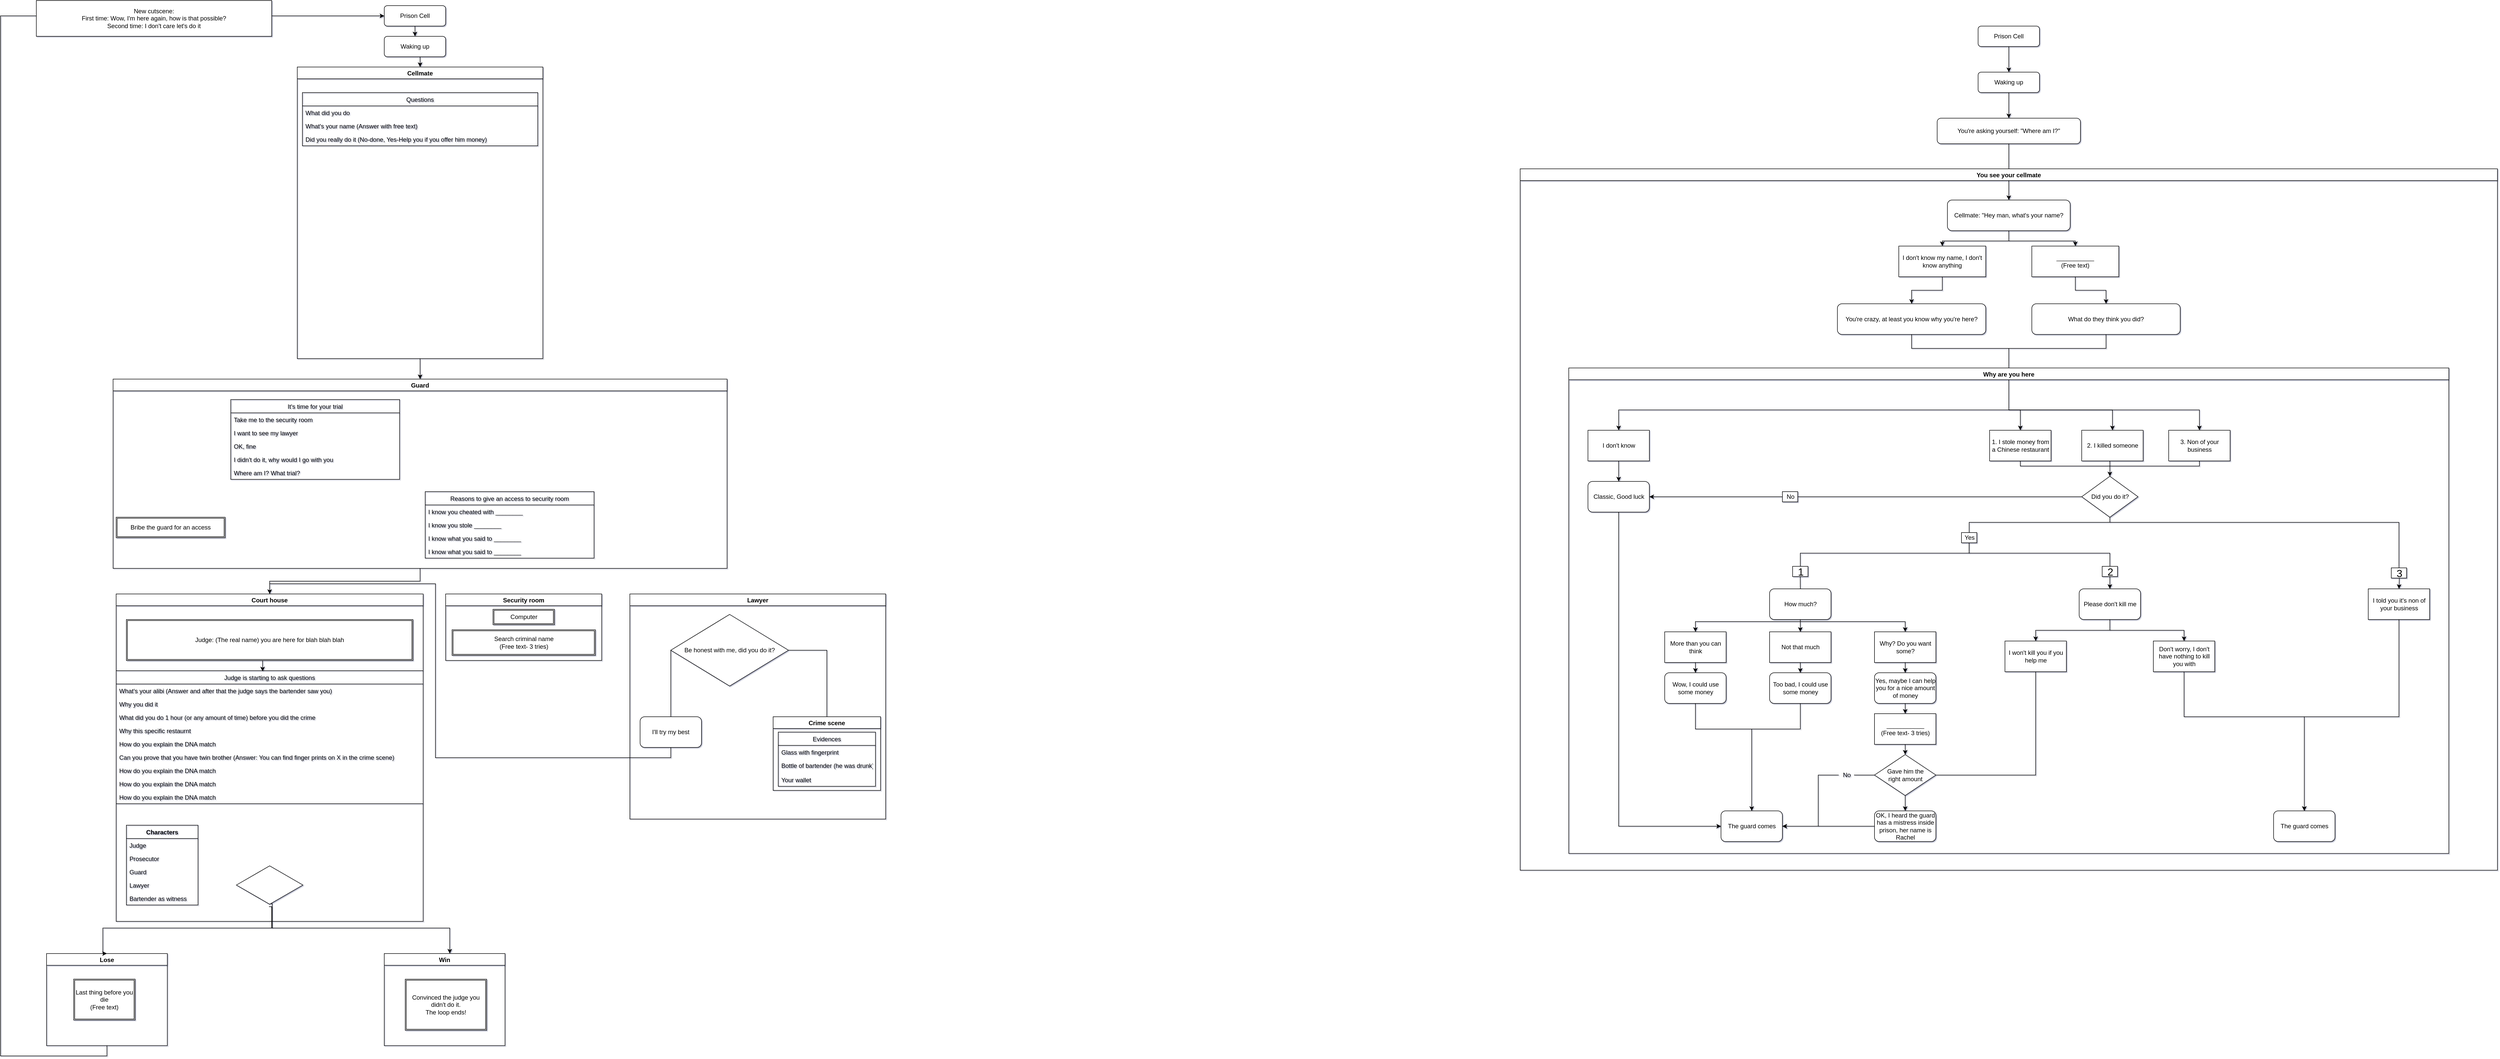 <mxfile version="13.9.6" type="github">
  <diagram id="C5RBs43oDa-KdzZeNtuy" name="Page-1">
    <mxGraphModel dx="2946" dy="1604" grid="1" gridSize="10" guides="1" tooltips="1" connect="1" arrows="1" fold="1" page="1" pageScale="1" pageWidth="827" pageHeight="1169" math="0" shadow="1">
      <root>
        <mxCell id="WIyWlLk6GJQsqaUBKTNV-0" />
        <mxCell id="WIyWlLk6GJQsqaUBKTNV-1" parent="WIyWlLk6GJQsqaUBKTNV-0" />
        <mxCell id="Ga8Sl4Nx2S1joYxZTims-26" style="edgeStyle=orthogonalEdgeStyle;rounded=0;orthogonalLoop=1;jettySize=auto;html=1;exitX=0.5;exitY=1;exitDx=0;exitDy=0;entryX=0.5;entryY=0;entryDx=0;entryDy=0;" parent="WIyWlLk6GJQsqaUBKTNV-1" source="WIyWlLk6GJQsqaUBKTNV-3" target="WIyWlLk6GJQsqaUBKTNV-7" edge="1">
          <mxGeometry relative="1" as="geometry" />
        </mxCell>
        <mxCell id="WIyWlLk6GJQsqaUBKTNV-3" value="Prison Cell" style="rounded=1;whiteSpace=wrap;html=1;fontSize=12;glass=0;strokeWidth=1;shadow=0;" parent="WIyWlLk6GJQsqaUBKTNV-1" vertex="1">
          <mxGeometry x="1140" y="10" width="120" height="40" as="geometry" />
        </mxCell>
        <mxCell id="Ga8Sl4Nx2S1joYxZTims-27" style="edgeStyle=orthogonalEdgeStyle;rounded=0;orthogonalLoop=1;jettySize=auto;html=1;exitX=0.5;exitY=1;exitDx=0;exitDy=0;entryX=0.5;entryY=0;entryDx=0;entryDy=0;" parent="WIyWlLk6GJQsqaUBKTNV-1" source="WIyWlLk6GJQsqaUBKTNV-7" target="Ga8Sl4Nx2S1joYxZTims-3" edge="1">
          <mxGeometry relative="1" as="geometry" />
        </mxCell>
        <mxCell id="WIyWlLk6GJQsqaUBKTNV-7" value="Waking up" style="rounded=1;whiteSpace=wrap;html=1;fontSize=12;glass=0;strokeWidth=1;shadow=0;" parent="WIyWlLk6GJQsqaUBKTNV-1" vertex="1">
          <mxGeometry x="1140" y="70" width="120" height="40" as="geometry" />
        </mxCell>
        <mxCell id="Ga8Sl4Nx2S1joYxZTims-73" style="edgeStyle=orthogonalEdgeStyle;rounded=0;orthogonalLoop=1;jettySize=auto;html=1;exitX=0.5;exitY=1;exitDx=0;exitDy=0;" parent="WIyWlLk6GJQsqaUBKTNV-1" source="Ga8Sl4Nx2S1joYxZTims-3" target="Ga8Sl4Nx2S1joYxZTims-11" edge="1">
          <mxGeometry relative="1" as="geometry" />
        </mxCell>
        <mxCell id="Ga8Sl4Nx2S1joYxZTims-3" value="Cellmate" style="swimlane;" parent="WIyWlLk6GJQsqaUBKTNV-1" vertex="1">
          <mxGeometry x="970" y="130" width="480" height="570" as="geometry" />
        </mxCell>
        <mxCell id="Ga8Sl4Nx2S1joYxZTims-53" value="Questions" style="swimlane;fontStyle=0;childLayout=stackLayout;horizontal=1;startSize=26;fillColor=none;horizontalStack=0;resizeParent=1;resizeParentMax=0;resizeLast=0;collapsible=1;marginBottom=0;" parent="Ga8Sl4Nx2S1joYxZTims-3" vertex="1">
          <mxGeometry x="10" y="50" width="460" height="104" as="geometry" />
        </mxCell>
        <mxCell id="Ga8Sl4Nx2S1joYxZTims-54" value="What did you do" style="text;strokeColor=none;fillColor=none;align=left;verticalAlign=top;spacingLeft=4;spacingRight=4;overflow=hidden;rotatable=0;points=[[0,0.5],[1,0.5]];portConstraint=eastwest;" parent="Ga8Sl4Nx2S1joYxZTims-53" vertex="1">
          <mxGeometry y="26" width="460" height="26" as="geometry" />
        </mxCell>
        <mxCell id="Ga8Sl4Nx2S1joYxZTims-55" value="What&#39;s your name (Answer with free text)" style="text;strokeColor=none;fillColor=none;align=left;verticalAlign=top;spacingLeft=4;spacingRight=4;overflow=hidden;rotatable=0;points=[[0,0.5],[1,0.5]];portConstraint=eastwest;" parent="Ga8Sl4Nx2S1joYxZTims-53" vertex="1">
          <mxGeometry y="52" width="460" height="26" as="geometry" />
        </mxCell>
        <mxCell id="Ga8Sl4Nx2S1joYxZTims-59" value="Did you really do it (No-done, Yes-Help you if you offer him money)" style="text;strokeColor=none;fillColor=none;align=left;verticalAlign=top;spacingLeft=4;spacingRight=4;overflow=hidden;rotatable=0;points=[[0,0.5],[1,0.5]];portConstraint=eastwest;" parent="Ga8Sl4Nx2S1joYxZTims-53" vertex="1">
          <mxGeometry y="78" width="460" height="26" as="geometry" />
        </mxCell>
        <mxCell id="Ga8Sl4Nx2S1joYxZTims-9" value="Lawyer" style="swimlane;" parent="WIyWlLk6GJQsqaUBKTNV-1" vertex="1">
          <mxGeometry x="1620" y="1160" width="500" height="440" as="geometry" />
        </mxCell>
        <mxCell id="Ga8Sl4Nx2S1joYxZTims-7" value="Crime scene" style="swimlane;" parent="Ga8Sl4Nx2S1joYxZTims-9" vertex="1">
          <mxGeometry x="280" y="240" width="210" height="144" as="geometry" />
        </mxCell>
        <mxCell id="FCah8ORx9_7Y5or5nvMT-67" value="Evidences" style="swimlane;fontStyle=0;childLayout=stackLayout;horizontal=1;startSize=26;fillColor=none;horizontalStack=0;resizeParent=1;resizeParentMax=0;resizeLast=0;collapsible=1;marginBottom=0;" vertex="1" parent="Ga8Sl4Nx2S1joYxZTims-7">
          <mxGeometry x="10" y="30" width="190" height="106" as="geometry" />
        </mxCell>
        <mxCell id="FCah8ORx9_7Y5or5nvMT-68" value="Glass with fingerprint" style="text;strokeColor=none;fillColor=none;align=left;verticalAlign=top;spacingLeft=4;spacingRight=4;overflow=hidden;rotatable=0;points=[[0,0.5],[1,0.5]];portConstraint=eastwest;" vertex="1" parent="FCah8ORx9_7Y5or5nvMT-67">
          <mxGeometry y="26" width="190" height="26" as="geometry" />
        </mxCell>
        <mxCell id="FCah8ORx9_7Y5or5nvMT-69" value="Bottle of bartender (he was drunk)" style="text;strokeColor=none;fillColor=none;align=left;verticalAlign=top;spacingLeft=4;spacingRight=4;overflow=hidden;rotatable=0;points=[[0,0.5],[1,0.5]];portConstraint=eastwest;" vertex="1" parent="FCah8ORx9_7Y5or5nvMT-67">
          <mxGeometry y="52" width="190" height="28" as="geometry" />
        </mxCell>
        <mxCell id="FCah8ORx9_7Y5or5nvMT-70" value="Your wallet" style="text;strokeColor=none;fillColor=none;align=left;verticalAlign=top;spacingLeft=4;spacingRight=4;overflow=hidden;rotatable=0;points=[[0,0.5],[1,0.5]];portConstraint=eastwest;" vertex="1" parent="FCah8ORx9_7Y5or5nvMT-67">
          <mxGeometry y="80" width="190" height="26" as="geometry" />
        </mxCell>
        <mxCell id="FCah8ORx9_7Y5or5nvMT-61" style="edgeStyle=orthogonalEdgeStyle;rounded=0;orthogonalLoop=1;jettySize=auto;html=1;exitX=1;exitY=0.5;exitDx=0;exitDy=0;entryX=0.5;entryY=0;entryDx=0;entryDy=0;endArrow=none;endFill=0;" edge="1" parent="Ga8Sl4Nx2S1joYxZTims-9" source="FCah8ORx9_7Y5or5nvMT-60" target="Ga8Sl4Nx2S1joYxZTims-7">
          <mxGeometry relative="1" as="geometry" />
        </mxCell>
        <mxCell id="FCah8ORx9_7Y5or5nvMT-60" value="&lt;span&gt;Be honest with me, did you do it?&lt;/span&gt;" style="rhombus;whiteSpace=wrap;html=1;" vertex="1" parent="Ga8Sl4Nx2S1joYxZTims-9">
          <mxGeometry x="80" y="40" width="230" height="140" as="geometry" />
        </mxCell>
        <mxCell id="FCah8ORx9_7Y5or5nvMT-63" value="I&#39;ll try my best" style="rounded=1;whiteSpace=wrap;html=1;" vertex="1" parent="Ga8Sl4Nx2S1joYxZTims-9">
          <mxGeometry x="20" y="240" width="120" height="60" as="geometry" />
        </mxCell>
        <mxCell id="FCah8ORx9_7Y5or5nvMT-62" style="edgeStyle=orthogonalEdgeStyle;rounded=0;orthogonalLoop=1;jettySize=auto;html=1;exitX=0;exitY=0.5;exitDx=0;exitDy=0;endArrow=none;endFill=0;" edge="1" parent="Ga8Sl4Nx2S1joYxZTims-9" source="FCah8ORx9_7Y5or5nvMT-60" target="FCah8ORx9_7Y5or5nvMT-63">
          <mxGeometry relative="1" as="geometry">
            <mxPoint x="70" y="230" as="targetPoint" />
            <Array as="points">
              <mxPoint x="80" y="160" />
              <mxPoint x="80" y="160" />
            </Array>
          </mxGeometry>
        </mxCell>
        <mxCell id="Ga8Sl4Nx2S1joYxZTims-35" style="edgeStyle=orthogonalEdgeStyle;rounded=0;orthogonalLoop=1;jettySize=auto;html=1;exitX=0.5;exitY=1;exitDx=0;exitDy=0;entryX=0.5;entryY=0;entryDx=0;entryDy=0;" parent="WIyWlLk6GJQsqaUBKTNV-1" source="Ga8Sl4Nx2S1joYxZTims-11" target="Ga8Sl4Nx2S1joYxZTims-28" edge="1">
          <mxGeometry relative="1" as="geometry" />
        </mxCell>
        <mxCell id="Ga8Sl4Nx2S1joYxZTims-11" value="Guard" style="swimlane;" parent="WIyWlLk6GJQsqaUBKTNV-1" vertex="1">
          <mxGeometry x="610" y="740" width="1200" height="370" as="geometry" />
        </mxCell>
        <mxCell id="Ga8Sl4Nx2S1joYxZTims-75" value="Reasons to give an access to security room" style="swimlane;fontStyle=0;childLayout=stackLayout;horizontal=1;startSize=26;fillColor=none;horizontalStack=0;resizeParent=1;resizeParentMax=0;resizeLast=0;collapsible=1;marginBottom=0;" parent="Ga8Sl4Nx2S1joYxZTims-11" vertex="1">
          <mxGeometry x="610" y="220" width="330" height="130" as="geometry" />
        </mxCell>
        <mxCell id="Ga8Sl4Nx2S1joYxZTims-76" value="I know you cheated with ________" style="text;strokeColor=none;fillColor=none;align=left;verticalAlign=top;spacingLeft=4;spacingRight=4;overflow=hidden;rotatable=0;points=[[0,0.5],[1,0.5]];portConstraint=eastwest;" parent="Ga8Sl4Nx2S1joYxZTims-75" vertex="1">
          <mxGeometry y="26" width="330" height="26" as="geometry" />
        </mxCell>
        <mxCell id="Ga8Sl4Nx2S1joYxZTims-77" value="I know you stole ________" style="text;strokeColor=none;fillColor=none;align=left;verticalAlign=top;spacingLeft=4;spacingRight=4;overflow=hidden;rotatable=0;points=[[0,0.5],[1,0.5]];portConstraint=eastwest;" parent="Ga8Sl4Nx2S1joYxZTims-75" vertex="1">
          <mxGeometry y="52" width="330" height="26" as="geometry" />
        </mxCell>
        <mxCell id="Ga8Sl4Nx2S1joYxZTims-87" value="I know what you said to ________" style="text;strokeColor=none;fillColor=none;align=left;verticalAlign=top;spacingLeft=4;spacingRight=4;overflow=hidden;rotatable=0;points=[[0,0.5],[1,0.5]];portConstraint=eastwest;" parent="Ga8Sl4Nx2S1joYxZTims-75" vertex="1">
          <mxGeometry y="78" width="330" height="26" as="geometry" />
        </mxCell>
        <mxCell id="Ga8Sl4Nx2S1joYxZTims-81" value="I know what you said to ________" style="text;strokeColor=none;fillColor=none;align=left;verticalAlign=top;spacingLeft=4;spacingRight=4;overflow=hidden;rotatable=0;points=[[0,0.5],[1,0.5]];portConstraint=eastwest;" parent="Ga8Sl4Nx2S1joYxZTims-75" vertex="1">
          <mxGeometry y="104" width="330" height="26" as="geometry" />
        </mxCell>
        <mxCell id="Ga8Sl4Nx2S1joYxZTims-83" value="It&#39;s time for your trial" style="swimlane;fontStyle=0;childLayout=stackLayout;horizontal=1;startSize=26;fillColor=none;horizontalStack=0;resizeParent=1;resizeParentMax=0;resizeLast=0;collapsible=1;marginBottom=0;" parent="Ga8Sl4Nx2S1joYxZTims-11" vertex="1">
          <mxGeometry x="230" y="40" width="330" height="156" as="geometry" />
        </mxCell>
        <mxCell id="Ga8Sl4Nx2S1joYxZTims-84" value="Take me to the security room" style="text;strokeColor=none;fillColor=none;align=left;verticalAlign=top;spacingLeft=4;spacingRight=4;overflow=hidden;rotatable=0;points=[[0,0.5],[1,0.5]];portConstraint=eastwest;" parent="Ga8Sl4Nx2S1joYxZTims-83" vertex="1">
          <mxGeometry y="26" width="330" height="26" as="geometry" />
        </mxCell>
        <mxCell id="Ga8Sl4Nx2S1joYxZTims-85" value="I want to see my lawyer" style="text;strokeColor=none;fillColor=none;align=left;verticalAlign=top;spacingLeft=4;spacingRight=4;overflow=hidden;rotatable=0;points=[[0,0.5],[1,0.5]];portConstraint=eastwest;" parent="Ga8Sl4Nx2S1joYxZTims-83" vertex="1">
          <mxGeometry y="52" width="330" height="26" as="geometry" />
        </mxCell>
        <mxCell id="Ga8Sl4Nx2S1joYxZTims-89" value="OK, fine" style="text;strokeColor=none;fillColor=none;align=left;verticalAlign=top;spacingLeft=4;spacingRight=4;overflow=hidden;rotatable=0;points=[[0,0.5],[1,0.5]];portConstraint=eastwest;" parent="Ga8Sl4Nx2S1joYxZTims-83" vertex="1">
          <mxGeometry y="78" width="330" height="26" as="geometry" />
        </mxCell>
        <mxCell id="Ga8Sl4Nx2S1joYxZTims-90" value="I didn&#39;t do it, why would I go with you" style="text;strokeColor=none;fillColor=none;align=left;verticalAlign=top;spacingLeft=4;spacingRight=4;overflow=hidden;rotatable=0;points=[[0,0.5],[1,0.5]];portConstraint=eastwest;" parent="Ga8Sl4Nx2S1joYxZTims-83" vertex="1">
          <mxGeometry y="104" width="330" height="26" as="geometry" />
        </mxCell>
        <mxCell id="Ga8Sl4Nx2S1joYxZTims-86" value="Where am I? What trial?" style="text;strokeColor=none;fillColor=none;align=left;verticalAlign=top;spacingLeft=4;spacingRight=4;overflow=hidden;rotatable=0;points=[[0,0.5],[1,0.5]];portConstraint=eastwest;" parent="Ga8Sl4Nx2S1joYxZTims-83" vertex="1">
          <mxGeometry y="130" width="330" height="26" as="geometry" />
        </mxCell>
        <mxCell id="Ga8Sl4Nx2S1joYxZTims-93" style="edgeStyle=orthogonalEdgeStyle;rounded=0;orthogonalLoop=1;jettySize=auto;html=1;exitX=1;exitY=0.5;exitDx=0;exitDy=0;entryX=0;entryY=0.5;entryDx=0;entryDy=0;" parent="WIyWlLk6GJQsqaUBKTNV-1" source="FCah8ORx9_7Y5or5nvMT-56" target="WIyWlLk6GJQsqaUBKTNV-3" edge="1">
          <mxGeometry relative="1" as="geometry">
            <mxPoint x="430" y="70" as="targetPoint" />
            <Array as="points">
              <mxPoint x="920" y="30" />
            </Array>
          </mxGeometry>
        </mxCell>
        <mxCell id="Ga8Sl4Nx2S1joYxZTims-5" value="Lose" style="swimlane;" parent="WIyWlLk6GJQsqaUBKTNV-1" vertex="1">
          <mxGeometry x="480" y="1862.86" width="236" height="180" as="geometry">
            <mxRectangle x="250" y="450" width="110" height="23" as="alternateBounds" />
          </mxGeometry>
        </mxCell>
        <mxCell id="Ga8Sl4Nx2S1joYxZTims-30" value="Last thing before you die&lt;br&gt;(Free text)" style="shape=ext;double=1;rounded=0;whiteSpace=wrap;html=1;" parent="Ga8Sl4Nx2S1joYxZTims-5" vertex="1">
          <mxGeometry x="53" y="50" width="120" height="80" as="geometry" />
        </mxCell>
        <mxCell id="Ga8Sl4Nx2S1joYxZTims-28" value="Court house" style="swimlane;" parent="WIyWlLk6GJQsqaUBKTNV-1" vertex="1">
          <mxGeometry x="616" y="1160" width="600" height="640" as="geometry">
            <mxRectangle x="250" y="450" width="110" height="23" as="alternateBounds" />
          </mxGeometry>
        </mxCell>
        <mxCell id="Ga8Sl4Nx2S1joYxZTims-31" value="" style="html=1;whiteSpace=wrap;aspect=fixed;shape=isoRectangle;" parent="Ga8Sl4Nx2S1joYxZTims-28" vertex="1">
          <mxGeometry x="235" y="530" width="130" height="78" as="geometry" />
        </mxCell>
        <mxCell id="Ga8Sl4Nx2S1joYxZTims-21" value="Characters" style="swimlane;fontStyle=1;childLayout=stackLayout;horizontal=1;startSize=26;fillColor=none;horizontalStack=0;resizeParent=1;resizeParentMax=0;resizeLast=0;collapsible=1;marginBottom=0;" parent="Ga8Sl4Nx2S1joYxZTims-28" vertex="1">
          <mxGeometry x="20" y="452" width="140" height="156" as="geometry" />
        </mxCell>
        <mxCell id="Ga8Sl4Nx2S1joYxZTims-22" value="Judge" style="text;strokeColor=none;fillColor=none;align=left;verticalAlign=top;spacingLeft=4;spacingRight=4;overflow=hidden;rotatable=0;points=[[0,0.5],[1,0.5]];portConstraint=eastwest;" parent="Ga8Sl4Nx2S1joYxZTims-21" vertex="1">
          <mxGeometry y="26" width="140" height="26" as="geometry" />
        </mxCell>
        <mxCell id="Ga8Sl4Nx2S1joYxZTims-23" value="Prosecutor" style="text;strokeColor=none;fillColor=none;align=left;verticalAlign=top;spacingLeft=4;spacingRight=4;overflow=hidden;rotatable=0;points=[[0,0.5],[1,0.5]];portConstraint=eastwest;" parent="Ga8Sl4Nx2S1joYxZTims-21" vertex="1">
          <mxGeometry y="52" width="140" height="26" as="geometry" />
        </mxCell>
        <mxCell id="Ga8Sl4Nx2S1joYxZTims-24" value="Guard" style="text;strokeColor=none;fillColor=none;align=left;verticalAlign=top;spacingLeft=4;spacingRight=4;overflow=hidden;rotatable=0;points=[[0,0.5],[1,0.5]];portConstraint=eastwest;" parent="Ga8Sl4Nx2S1joYxZTims-21" vertex="1">
          <mxGeometry y="78" width="140" height="26" as="geometry" />
        </mxCell>
        <mxCell id="Ga8Sl4Nx2S1joYxZTims-25" value="Lawyer" style="text;strokeColor=none;fillColor=none;align=left;verticalAlign=top;spacingLeft=4;spacingRight=4;overflow=hidden;rotatable=0;points=[[0,0.5],[1,0.5]];portConstraint=eastwest;" parent="Ga8Sl4Nx2S1joYxZTims-21" vertex="1">
          <mxGeometry y="104" width="140" height="26" as="geometry" />
        </mxCell>
        <mxCell id="Ga8Sl4Nx2S1joYxZTims-48" value="Bartender as witness" style="text;strokeColor=none;fillColor=none;align=left;verticalAlign=top;spacingLeft=4;spacingRight=4;overflow=hidden;rotatable=0;points=[[0,0.5],[1,0.5]];portConstraint=eastwest;" parent="Ga8Sl4Nx2S1joYxZTims-21" vertex="1">
          <mxGeometry y="130" width="140" height="26" as="geometry" />
        </mxCell>
        <mxCell id="Ga8Sl4Nx2S1joYxZTims-37" value="Judge is starting to ask questions" style="swimlane;fontStyle=0;childLayout=stackLayout;horizontal=1;startSize=26;fillColor=none;horizontalStack=0;resizeParent=1;resizeParentMax=0;resizeLast=0;collapsible=1;marginBottom=0;" parent="Ga8Sl4Nx2S1joYxZTims-28" vertex="1">
          <mxGeometry y="150" width="600" height="260" as="geometry" />
        </mxCell>
        <mxCell id="Ga8Sl4Nx2S1joYxZTims-38" value="What&#39;s your alibi (Answer and after that the judge says the bartender saw you)" style="text;strokeColor=none;fillColor=none;align=left;verticalAlign=top;spacingLeft=4;spacingRight=4;overflow=hidden;rotatable=0;points=[[0,0.5],[1,0.5]];portConstraint=eastwest;" parent="Ga8Sl4Nx2S1joYxZTims-37" vertex="1">
          <mxGeometry y="26" width="600" height="26" as="geometry" />
        </mxCell>
        <mxCell id="Ga8Sl4Nx2S1joYxZTims-39" value="Why you did it" style="text;strokeColor=none;fillColor=none;align=left;verticalAlign=top;spacingLeft=4;spacingRight=4;overflow=hidden;rotatable=0;points=[[0,0.5],[1,0.5]];portConstraint=eastwest;" parent="Ga8Sl4Nx2S1joYxZTims-37" vertex="1">
          <mxGeometry y="52" width="600" height="26" as="geometry" />
        </mxCell>
        <mxCell id="Ga8Sl4Nx2S1joYxZTims-42" value="What did you do 1 hour (or any amount of time) before you did the crime" style="text;strokeColor=none;fillColor=none;align=left;verticalAlign=top;spacingLeft=4;spacingRight=4;overflow=hidden;rotatable=0;points=[[0,0.5],[1,0.5]];portConstraint=eastwest;" parent="Ga8Sl4Nx2S1joYxZTims-37" vertex="1">
          <mxGeometry y="78" width="600" height="26" as="geometry" />
        </mxCell>
        <mxCell id="Ga8Sl4Nx2S1joYxZTims-40" value="Why this specific restaurnt" style="text;strokeColor=none;fillColor=none;align=left;verticalAlign=top;spacingLeft=4;spacingRight=4;overflow=hidden;rotatable=0;points=[[0,0.5],[1,0.5]];portConstraint=eastwest;" parent="Ga8Sl4Nx2S1joYxZTims-37" vertex="1">
          <mxGeometry y="104" width="600" height="26" as="geometry" />
        </mxCell>
        <mxCell id="Ga8Sl4Nx2S1joYxZTims-41" value="How do you explain the DNA match" style="text;strokeColor=none;fillColor=none;align=left;verticalAlign=top;spacingLeft=4;spacingRight=4;overflow=hidden;rotatable=0;points=[[0,0.5],[1,0.5]];portConstraint=eastwest;" parent="Ga8Sl4Nx2S1joYxZTims-37" vertex="1">
          <mxGeometry y="130" width="600" height="26" as="geometry" />
        </mxCell>
        <mxCell id="Ga8Sl4Nx2S1joYxZTims-43" value="Can you prove that you have twin brother (Answer: You can find finger prints on X in the crime scene)" style="text;strokeColor=none;fillColor=none;align=left;verticalAlign=top;spacingLeft=4;spacingRight=4;overflow=hidden;rotatable=0;points=[[0,0.5],[1,0.5]];portConstraint=eastwest;" parent="Ga8Sl4Nx2S1joYxZTims-37" vertex="1">
          <mxGeometry y="156" width="600" height="26" as="geometry" />
        </mxCell>
        <mxCell id="Ga8Sl4Nx2S1joYxZTims-45" value="How do you explain the DNA match" style="text;strokeColor=none;fillColor=none;align=left;verticalAlign=top;spacingLeft=4;spacingRight=4;overflow=hidden;rotatable=0;points=[[0,0.5],[1,0.5]];portConstraint=eastwest;" parent="Ga8Sl4Nx2S1joYxZTims-37" vertex="1">
          <mxGeometry y="182" width="600" height="26" as="geometry" />
        </mxCell>
        <mxCell id="Ga8Sl4Nx2S1joYxZTims-46" value="How do you explain the DNA match" style="text;strokeColor=none;fillColor=none;align=left;verticalAlign=top;spacingLeft=4;spacingRight=4;overflow=hidden;rotatable=0;points=[[0,0.5],[1,0.5]];portConstraint=eastwest;" parent="Ga8Sl4Nx2S1joYxZTims-37" vertex="1">
          <mxGeometry y="208" width="600" height="26" as="geometry" />
        </mxCell>
        <mxCell id="Ga8Sl4Nx2S1joYxZTims-47" value="How do you explain the DNA match" style="text;strokeColor=none;fillColor=none;align=left;verticalAlign=top;spacingLeft=4;spacingRight=4;overflow=hidden;rotatable=0;points=[[0,0.5],[1,0.5]];portConstraint=eastwest;" parent="Ga8Sl4Nx2S1joYxZTims-37" vertex="1">
          <mxGeometry y="234" width="600" height="26" as="geometry" />
        </mxCell>
        <mxCell id="Ga8Sl4Nx2S1joYxZTims-58" style="edgeStyle=orthogonalEdgeStyle;rounded=0;orthogonalLoop=1;jettySize=auto;html=1;exitX=0.5;exitY=1;exitDx=0;exitDy=0;entryX=0.477;entryY=0.005;entryDx=0;entryDy=0;entryPerimeter=0;" parent="Ga8Sl4Nx2S1joYxZTims-28" source="Ga8Sl4Nx2S1joYxZTims-57" target="Ga8Sl4Nx2S1joYxZTims-37" edge="1">
          <mxGeometry relative="1" as="geometry" />
        </mxCell>
        <mxCell id="Ga8Sl4Nx2S1joYxZTims-57" value="Judge: (The real name) you are here for blah blah blah" style="shape=ext;double=1;rounded=0;whiteSpace=wrap;html=1;" parent="Ga8Sl4Nx2S1joYxZTims-28" vertex="1">
          <mxGeometry x="20" y="50" width="560" height="80" as="geometry" />
        </mxCell>
        <mxCell id="Ga8Sl4Nx2S1joYxZTims-29" value="Win" style="swimlane;" parent="WIyWlLk6GJQsqaUBKTNV-1" vertex="1">
          <mxGeometry x="1140" y="1862.86" width="236" height="180" as="geometry">
            <mxRectangle x="250" y="450" width="110" height="23" as="alternateBounds" />
          </mxGeometry>
        </mxCell>
        <mxCell id="Ga8Sl4Nx2S1joYxZTims-91" value="Convinced the judge you didn&#39;t do it.&lt;br&gt;The loop ends!" style="shape=ext;double=1;rounded=0;whiteSpace=wrap;html=1;" parent="Ga8Sl4Nx2S1joYxZTims-29" vertex="1">
          <mxGeometry x="41" y="50.14" width="159" height="99.86" as="geometry" />
        </mxCell>
        <mxCell id="Ga8Sl4Nx2S1joYxZTims-32" style="edgeStyle=orthogonalEdgeStyle;rounded=0;orthogonalLoop=1;jettySize=auto;html=1;exitX=0.49;exitY=1.04;exitDx=0;exitDy=0;exitPerimeter=0;" parent="WIyWlLk6GJQsqaUBKTNV-1" source="Ga8Sl4Nx2S1joYxZTims-31" target="Ga8Sl4Nx2S1joYxZTims-29" edge="1">
          <mxGeometry relative="1" as="geometry">
            <mxPoint x="1346.26" y="1790.002" as="sourcePoint" />
            <mxPoint x="1203.466" y="1292.86" as="targetPoint" />
            <Array as="points">
              <mxPoint x="920" y="1771" />
              <mxPoint x="920" y="1813" />
              <mxPoint x="1268" y="1813" />
            </Array>
          </mxGeometry>
        </mxCell>
        <mxCell id="Ga8Sl4Nx2S1joYxZTims-33" style="edgeStyle=orthogonalEdgeStyle;rounded=0;orthogonalLoop=1;jettySize=auto;html=1;entryX=0.5;entryY=0;entryDx=0;entryDy=0;exitX=0.516;exitY=0.967;exitDx=0;exitDy=0;exitPerimeter=0;" parent="WIyWlLk6GJQsqaUBKTNV-1" source="Ga8Sl4Nx2S1joYxZTims-31" target="Ga8Sl4Nx2S1joYxZTims-5" edge="1">
          <mxGeometry relative="1" as="geometry">
            <mxPoint x="1346.52" y="1790.47" as="sourcePoint" />
            <mxPoint x="1104" y="1332.86" as="targetPoint" />
            <Array as="points">
              <mxPoint x="921" y="1765" />
              <mxPoint x="921" y="1813" />
              <mxPoint x="590" y="1813" />
              <mxPoint x="590" y="1863" />
            </Array>
          </mxGeometry>
        </mxCell>
        <mxCell id="Ga8Sl4Nx2S1joYxZTims-18" value="Security room" style="swimlane;" parent="WIyWlLk6GJQsqaUBKTNV-1" vertex="1">
          <mxGeometry x="1260" y="1160" width="305" height="130" as="geometry">
            <mxRectangle x="250" y="450" width="110" height="23" as="alternateBounds" />
          </mxGeometry>
        </mxCell>
        <mxCell id="Ga8Sl4Nx2S1joYxZTims-49" value="Computer" style="shape=ext;double=1;rounded=0;whiteSpace=wrap;html=1;" parent="Ga8Sl4Nx2S1joYxZTims-18" vertex="1">
          <mxGeometry x="92.5" y="30" width="120" height="30" as="geometry" />
        </mxCell>
        <mxCell id="Ga8Sl4Nx2S1joYxZTims-50" value="Search criminal name&lt;br&gt;(Free text- 3 tries)" style="shape=ext;double=1;rounded=0;whiteSpace=wrap;html=1;" parent="Ga8Sl4Nx2S1joYxZTims-18" vertex="1">
          <mxGeometry x="12.5" y="70" width="280" height="50" as="geometry" />
        </mxCell>
        <mxCell id="Ga8Sl4Nx2S1joYxZTims-51" value="Bribe the guard for an access" style="shape=ext;double=1;rounded=0;whiteSpace=wrap;html=1;" parent="WIyWlLk6GJQsqaUBKTNV-1" vertex="1">
          <mxGeometry x="616" y="1010" width="213" height="40" as="geometry" />
        </mxCell>
        <mxCell id="FCah8ORx9_7Y5or5nvMT-170" style="edgeStyle=orthogonalEdgeStyle;rounded=0;orthogonalLoop=1;jettySize=auto;html=1;exitX=0.5;exitY=1;exitDx=0;exitDy=0;endArrow=classic;endFill=1;" edge="1" parent="WIyWlLk6GJQsqaUBKTNV-1" source="FCah8ORx9_7Y5or5nvMT-1" target="FCah8ORx9_7Y5or5nvMT-2">
          <mxGeometry relative="1" as="geometry" />
        </mxCell>
        <mxCell id="FCah8ORx9_7Y5or5nvMT-1" value="Prison Cell" style="rounded=1;whiteSpace=wrap;html=1;fontSize=12;glass=0;strokeWidth=1;shadow=0;" vertex="1" parent="WIyWlLk6GJQsqaUBKTNV-1">
          <mxGeometry x="4255" y="50" width="120" height="40" as="geometry" />
        </mxCell>
        <mxCell id="FCah8ORx9_7Y5or5nvMT-171" style="edgeStyle=orthogonalEdgeStyle;rounded=0;orthogonalLoop=1;jettySize=auto;html=1;exitX=0.5;exitY=1;exitDx=0;exitDy=0;entryX=0.5;entryY=0;entryDx=0;entryDy=0;endArrow=classic;endFill=1;" edge="1" parent="WIyWlLk6GJQsqaUBKTNV-1" source="FCah8ORx9_7Y5or5nvMT-2" target="FCah8ORx9_7Y5or5nvMT-4">
          <mxGeometry relative="1" as="geometry" />
        </mxCell>
        <mxCell id="FCah8ORx9_7Y5or5nvMT-2" value="Waking up" style="rounded=1;whiteSpace=wrap;html=1;fontSize=12;glass=0;strokeWidth=1;shadow=0;" vertex="1" parent="WIyWlLk6GJQsqaUBKTNV-1">
          <mxGeometry x="4255" y="140" width="120" height="40" as="geometry" />
        </mxCell>
        <mxCell id="FCah8ORx9_7Y5or5nvMT-172" style="edgeStyle=orthogonalEdgeStyle;rounded=0;orthogonalLoop=1;jettySize=auto;html=1;exitX=0.5;exitY=1;exitDx=0;exitDy=0;entryX=0.5;entryY=0;entryDx=0;entryDy=0;endArrow=classic;endFill=1;" edge="1" parent="WIyWlLk6GJQsqaUBKTNV-1" source="FCah8ORx9_7Y5or5nvMT-4" target="FCah8ORx9_7Y5or5nvMT-6">
          <mxGeometry relative="1" as="geometry">
            <Array as="points" />
          </mxGeometry>
        </mxCell>
        <mxCell id="FCah8ORx9_7Y5or5nvMT-4" value="You&#39;re asking yourself: &quot;Where am I?&quot;" style="rounded=1;whiteSpace=wrap;html=1;fontSize=12;glass=0;strokeWidth=1;shadow=0;" vertex="1" parent="WIyWlLk6GJQsqaUBKTNV-1">
          <mxGeometry x="4175" y="230" width="280" height="50" as="geometry" />
        </mxCell>
        <mxCell id="FCah8ORx9_7Y5or5nvMT-5" value="You see your cellmate" style="swimlane;" vertex="1" parent="WIyWlLk6GJQsqaUBKTNV-1">
          <mxGeometry x="3360" y="329" width="1910" height="1371" as="geometry" />
        </mxCell>
        <mxCell id="FCah8ORx9_7Y5or5nvMT-173" style="edgeStyle=orthogonalEdgeStyle;rounded=0;orthogonalLoop=1;jettySize=auto;html=1;exitX=0.5;exitY=1;exitDx=0;exitDy=0;endArrow=classic;endFill=1;" edge="1" parent="FCah8ORx9_7Y5or5nvMT-5" source="FCah8ORx9_7Y5or5nvMT-6" target="FCah8ORx9_7Y5or5nvMT-13">
          <mxGeometry relative="1" as="geometry" />
        </mxCell>
        <mxCell id="FCah8ORx9_7Y5or5nvMT-174" style="edgeStyle=orthogonalEdgeStyle;rounded=0;orthogonalLoop=1;jettySize=auto;html=1;exitX=0.5;exitY=1;exitDx=0;exitDy=0;entryX=0.5;entryY=0;entryDx=0;entryDy=0;endArrow=classic;endFill=1;" edge="1" parent="FCah8ORx9_7Y5or5nvMT-5" source="FCah8ORx9_7Y5or5nvMT-6" target="FCah8ORx9_7Y5or5nvMT-12">
          <mxGeometry relative="1" as="geometry" />
        </mxCell>
        <mxCell id="FCah8ORx9_7Y5or5nvMT-6" value="Cellmate: &quot;Hey man, what&#39;s your name?" style="rounded=1;whiteSpace=wrap;html=1;" vertex="1" parent="FCah8ORx9_7Y5or5nvMT-5">
          <mxGeometry x="835" y="61" width="240" height="60" as="geometry" />
        </mxCell>
        <mxCell id="FCah8ORx9_7Y5or5nvMT-176" style="edgeStyle=orthogonalEdgeStyle;rounded=0;orthogonalLoop=1;jettySize=auto;html=1;exitX=0.5;exitY=1;exitDx=0;exitDy=0;endArrow=classic;endFill=1;" edge="1" parent="FCah8ORx9_7Y5or5nvMT-5" source="FCah8ORx9_7Y5or5nvMT-12" target="FCah8ORx9_7Y5or5nvMT-15">
          <mxGeometry relative="1" as="geometry" />
        </mxCell>
        <mxCell id="FCah8ORx9_7Y5or5nvMT-12" value="I don&#39;t know my name, I don&#39;t know anything" style="rounded=0;whiteSpace=wrap;html=1;" vertex="1" parent="FCah8ORx9_7Y5or5nvMT-5">
          <mxGeometry x="740" y="151" width="170" height="60" as="geometry" />
        </mxCell>
        <mxCell id="FCah8ORx9_7Y5or5nvMT-175" style="edgeStyle=orthogonalEdgeStyle;rounded=0;orthogonalLoop=1;jettySize=auto;html=1;exitX=0.5;exitY=1;exitDx=0;exitDy=0;endArrow=classic;endFill=1;" edge="1" parent="FCah8ORx9_7Y5or5nvMT-5" source="FCah8ORx9_7Y5or5nvMT-13" target="FCah8ORx9_7Y5or5nvMT-16">
          <mxGeometry relative="1" as="geometry" />
        </mxCell>
        <mxCell id="FCah8ORx9_7Y5or5nvMT-13" value="___________&lt;br&gt;(Free text)" style="rounded=0;whiteSpace=wrap;html=1;" vertex="1" parent="FCah8ORx9_7Y5or5nvMT-5">
          <mxGeometry x="1000" y="151" width="170" height="60" as="geometry" />
        </mxCell>
        <mxCell id="FCah8ORx9_7Y5or5nvMT-177" style="edgeStyle=orthogonalEdgeStyle;rounded=0;orthogonalLoop=1;jettySize=auto;html=1;exitX=0.5;exitY=1;exitDx=0;exitDy=0;endArrow=none;endFill=0;" edge="1" parent="FCah8ORx9_7Y5or5nvMT-5" source="FCah8ORx9_7Y5or5nvMT-15" target="FCah8ORx9_7Y5or5nvMT-17">
          <mxGeometry relative="1" as="geometry">
            <Array as="points">
              <mxPoint x="765" y="351" />
              <mxPoint x="955" y="351" />
            </Array>
          </mxGeometry>
        </mxCell>
        <mxCell id="FCah8ORx9_7Y5or5nvMT-15" value="You&#39;re crazy, at least you know why you&#39;re here?" style="rounded=1;whiteSpace=wrap;html=1;" vertex="1" parent="FCah8ORx9_7Y5or5nvMT-5">
          <mxGeometry x="620" y="263.75" width="290" height="60" as="geometry" />
        </mxCell>
        <mxCell id="FCah8ORx9_7Y5or5nvMT-178" style="edgeStyle=orthogonalEdgeStyle;rounded=0;orthogonalLoop=1;jettySize=auto;html=1;exitX=0.5;exitY=1;exitDx=0;exitDy=0;endArrow=none;endFill=0;" edge="1" parent="FCah8ORx9_7Y5or5nvMT-5" source="FCah8ORx9_7Y5or5nvMT-16">
          <mxGeometry relative="1" as="geometry">
            <mxPoint x="955" y="431" as="targetPoint" />
            <Array as="points">
              <mxPoint x="1145" y="351" />
              <mxPoint x="955" y="351" />
            </Array>
          </mxGeometry>
        </mxCell>
        <mxCell id="FCah8ORx9_7Y5or5nvMT-16" value="What do they think you did?" style="rounded=1;whiteSpace=wrap;html=1;" vertex="1" parent="FCah8ORx9_7Y5or5nvMT-5">
          <mxGeometry x="1000" y="263.75" width="290" height="60" as="geometry" />
        </mxCell>
        <mxCell id="FCah8ORx9_7Y5or5nvMT-17" value="Why are you here" style="swimlane;" vertex="1" parent="FCah8ORx9_7Y5or5nvMT-5">
          <mxGeometry x="95" y="389.25" width="1720" height="949" as="geometry" />
        </mxCell>
        <mxCell id="FCah8ORx9_7Y5or5nvMT-96" style="edgeStyle=orthogonalEdgeStyle;rounded=0;orthogonalLoop=1;jettySize=auto;html=1;exitX=0.5;exitY=1;exitDx=0;exitDy=0;endArrow=classic;endFill=1;" edge="1" parent="FCah8ORx9_7Y5or5nvMT-17" source="FCah8ORx9_7Y5or5nvMT-18" target="FCah8ORx9_7Y5or5nvMT-25">
          <mxGeometry relative="1" as="geometry" />
        </mxCell>
        <mxCell id="FCah8ORx9_7Y5or5nvMT-18" value="I don&#39;t know" style="rounded=0;whiteSpace=wrap;html=1;" vertex="1" parent="FCah8ORx9_7Y5or5nvMT-17">
          <mxGeometry x="37.5" y="121.75" width="120" height="60" as="geometry" />
        </mxCell>
        <mxCell id="FCah8ORx9_7Y5or5nvMT-118" style="edgeStyle=orthogonalEdgeStyle;rounded=0;orthogonalLoop=1;jettySize=auto;html=1;exitX=0.5;exitY=1;exitDx=0;exitDy=0;entryX=0.5;entryY=0;entryDx=0;entryDy=0;endArrow=none;endFill=0;" edge="1" parent="FCah8ORx9_7Y5or5nvMT-17" source="FCah8ORx9_7Y5or5nvMT-19" target="FCah8ORx9_7Y5or5nvMT-34">
          <mxGeometry relative="1" as="geometry">
            <Array as="points">
              <mxPoint x="882.5" y="191.75" />
              <mxPoint x="1057.5" y="191.75" />
            </Array>
          </mxGeometry>
        </mxCell>
        <mxCell id="FCah8ORx9_7Y5or5nvMT-19" value="1. I stole money from a Chinese restaurant" style="rounded=0;whiteSpace=wrap;html=1;" vertex="1" parent="FCah8ORx9_7Y5or5nvMT-17">
          <mxGeometry x="822.5" y="121.75" width="120" height="60" as="geometry" />
        </mxCell>
        <mxCell id="FCah8ORx9_7Y5or5nvMT-89" style="edgeStyle=orthogonalEdgeStyle;rounded=0;orthogonalLoop=1;jettySize=auto;html=1;exitX=0.5;exitY=1;exitDx=0;exitDy=0;entryX=0.5;entryY=0;entryDx=0;entryDy=0;endArrow=none;endFill=0;" edge="1" parent="FCah8ORx9_7Y5or5nvMT-17" source="FCah8ORx9_7Y5or5nvMT-20" target="FCah8ORx9_7Y5or5nvMT-34">
          <mxGeometry relative="1" as="geometry" />
        </mxCell>
        <mxCell id="FCah8ORx9_7Y5or5nvMT-20" value="2. I killed someone" style="rounded=0;whiteSpace=wrap;html=1;" vertex="1" parent="FCah8ORx9_7Y5or5nvMT-17">
          <mxGeometry x="1002.5" y="121.75" width="120" height="60" as="geometry" />
        </mxCell>
        <mxCell id="FCah8ORx9_7Y5or5nvMT-100" style="edgeStyle=orthogonalEdgeStyle;rounded=0;orthogonalLoop=1;jettySize=auto;html=1;exitX=0.5;exitY=1;exitDx=0;exitDy=0;entryX=0.5;entryY=0;entryDx=0;entryDy=0;endArrow=classic;endFill=1;" edge="1" parent="FCah8ORx9_7Y5or5nvMT-17" source="FCah8ORx9_7Y5or5nvMT-21" target="FCah8ORx9_7Y5or5nvMT-34">
          <mxGeometry relative="1" as="geometry">
            <Array as="points">
              <mxPoint x="907.5" y="191.75" />
              <mxPoint x="737.5" y="191.75" />
            </Array>
          </mxGeometry>
        </mxCell>
        <mxCell id="FCah8ORx9_7Y5or5nvMT-21" value="3. Non of your business" style="rounded=0;whiteSpace=wrap;html=1;" vertex="1" parent="FCah8ORx9_7Y5or5nvMT-17">
          <mxGeometry x="1172.5" y="121.75" width="120" height="60" as="geometry" />
        </mxCell>
        <mxCell id="FCah8ORx9_7Y5or5nvMT-169" style="edgeStyle=orthogonalEdgeStyle;rounded=0;orthogonalLoop=1;jettySize=auto;html=1;exitX=0.5;exitY=1;exitDx=0;exitDy=0;entryX=0;entryY=0.5;entryDx=0;entryDy=0;endArrow=classic;endFill=1;" edge="1" parent="FCah8ORx9_7Y5or5nvMT-17" source="FCah8ORx9_7Y5or5nvMT-25" target="FCah8ORx9_7Y5or5nvMT-113">
          <mxGeometry relative="1" as="geometry" />
        </mxCell>
        <mxCell id="FCah8ORx9_7Y5or5nvMT-25" value="Classic, Good luck" style="rounded=1;whiteSpace=wrap;html=1;" vertex="1" parent="FCah8ORx9_7Y5or5nvMT-17">
          <mxGeometry x="37.5" y="221.75" width="120" height="60" as="geometry" />
        </mxCell>
        <mxCell id="FCah8ORx9_7Y5or5nvMT-36" style="edgeStyle=orthogonalEdgeStyle;rounded=0;orthogonalLoop=1;jettySize=auto;html=1;exitX=0;exitY=0.5;exitDx=0;exitDy=0;entryX=1;entryY=0.5;entryDx=0;entryDy=0;" edge="1" parent="FCah8ORx9_7Y5or5nvMT-17" source="FCah8ORx9_7Y5or5nvMT-38" target="FCah8ORx9_7Y5or5nvMT-25">
          <mxGeometry relative="1" as="geometry" />
        </mxCell>
        <mxCell id="FCah8ORx9_7Y5or5nvMT-120" style="edgeStyle=orthogonalEdgeStyle;rounded=0;orthogonalLoop=1;jettySize=auto;html=1;exitX=0.5;exitY=1;exitDx=0;exitDy=0;entryX=0.5;entryY=0;entryDx=0;entryDy=0;endArrow=classic;endFill=1;" edge="1" parent="FCah8ORx9_7Y5or5nvMT-17" source="FCah8ORx9_7Y5or5nvMT-132" target="FCah8ORx9_7Y5or5nvMT-128">
          <mxGeometry relative="1" as="geometry">
            <mxPoint x="1057.5" y="401.75" as="targetPoint" />
          </mxGeometry>
        </mxCell>
        <mxCell id="FCah8ORx9_7Y5or5nvMT-157" style="edgeStyle=orthogonalEdgeStyle;rounded=0;orthogonalLoop=1;jettySize=auto;html=1;exitX=0.5;exitY=1;exitDx=0;exitDy=0;endArrow=none;endFill=0;" edge="1" parent="FCah8ORx9_7Y5or5nvMT-17" source="FCah8ORx9_7Y5or5nvMT-34" target="FCah8ORx9_7Y5or5nvMT-121">
          <mxGeometry relative="1" as="geometry">
            <Array as="points">
              <mxPoint x="1057.5" y="301.75" />
              <mxPoint x="782.5" y="301.75" />
            </Array>
          </mxGeometry>
        </mxCell>
        <mxCell id="FCah8ORx9_7Y5or5nvMT-163" style="edgeStyle=orthogonalEdgeStyle;rounded=0;orthogonalLoop=1;jettySize=auto;html=1;exitX=0.5;exitY=1;exitDx=0;exitDy=0;endArrow=none;endFill=0;" edge="1" parent="FCah8ORx9_7Y5or5nvMT-17" source="FCah8ORx9_7Y5or5nvMT-34" target="FCah8ORx9_7Y5or5nvMT-146">
          <mxGeometry relative="1" as="geometry">
            <Array as="points">
              <mxPoint x="1057.5" y="301.75" />
              <mxPoint x="1622.5" y="301.75" />
            </Array>
          </mxGeometry>
        </mxCell>
        <mxCell id="FCah8ORx9_7Y5or5nvMT-34" value="Did you do it?" style="rhombus;whiteSpace=wrap;html=1;" vertex="1" parent="FCah8ORx9_7Y5or5nvMT-17">
          <mxGeometry x="1002.5" y="211.75" width="110" height="80" as="geometry" />
        </mxCell>
        <mxCell id="FCah8ORx9_7Y5or5nvMT-38" value="No" style="text;html=1;align=center;verticalAlign=middle;resizable=0;points=[];autosize=1;fillColor=#ffffff;strokeColor=#000000;" vertex="1" parent="FCah8ORx9_7Y5or5nvMT-17">
          <mxGeometry x="417.5" y="241.75" width="30" height="20" as="geometry" />
        </mxCell>
        <mxCell id="FCah8ORx9_7Y5or5nvMT-39" style="edgeStyle=orthogonalEdgeStyle;rounded=0;orthogonalLoop=1;jettySize=auto;html=1;exitX=0;exitY=0.5;exitDx=0;exitDy=0;entryX=1;entryY=0.5;entryDx=0;entryDy=0;endArrow=none;endFill=0;" edge="1" parent="FCah8ORx9_7Y5or5nvMT-17" source="FCah8ORx9_7Y5or5nvMT-34" target="FCah8ORx9_7Y5or5nvMT-38">
          <mxGeometry relative="1" as="geometry">
            <mxPoint x="2672.5" y="801.75" as="sourcePoint" />
            <mxPoint x="2407.5" y="801.75" as="targetPoint" />
          </mxGeometry>
        </mxCell>
        <mxCell id="FCah8ORx9_7Y5or5nvMT-121" value="Yes" style="text;html=1;align=center;verticalAlign=middle;resizable=0;points=[];autosize=1;fillColor=#ffffff;strokeColor=#000000;" vertex="1" parent="FCah8ORx9_7Y5or5nvMT-17">
          <mxGeometry x="767.5" y="321.75" width="30" height="20" as="geometry" />
        </mxCell>
        <mxCell id="FCah8ORx9_7Y5or5nvMT-132" value="&lt;font style=&quot;font-size: 20px&quot;&gt;2&lt;/font&gt;" style="text;html=1;align=center;verticalAlign=middle;resizable=0;points=[];autosize=1;fillColor=#ffffff;strokeColor=#000000;" vertex="1" parent="FCah8ORx9_7Y5or5nvMT-17">
          <mxGeometry x="1042.5" y="387.75" width="30" height="20" as="geometry" />
        </mxCell>
        <mxCell id="FCah8ORx9_7Y5or5nvMT-134" style="edgeStyle=orthogonalEdgeStyle;rounded=0;orthogonalLoop=1;jettySize=auto;html=1;exitX=0.5;exitY=1;exitDx=0;exitDy=0;entryX=0.5;entryY=0;entryDx=0;entryDy=0;endArrow=none;endFill=0;" edge="1" parent="FCah8ORx9_7Y5or5nvMT-17" source="FCah8ORx9_7Y5or5nvMT-121" target="FCah8ORx9_7Y5or5nvMT-132">
          <mxGeometry relative="1" as="geometry">
            <mxPoint x="4507.5" y="981.75" as="sourcePoint" />
            <mxPoint x="4507.5" y="1061.75" as="targetPoint" />
            <Array as="points">
              <mxPoint x="782" y="362" />
              <mxPoint x="1058" y="362" />
            </Array>
          </mxGeometry>
        </mxCell>
        <mxCell id="FCah8ORx9_7Y5or5nvMT-125" style="edgeStyle=orthogonalEdgeStyle;rounded=0;orthogonalLoop=1;jettySize=auto;html=1;exitX=0.5;exitY=1;exitDx=0;exitDy=0;endArrow=classic;endFill=1;" edge="1" parent="FCah8ORx9_7Y5or5nvMT-17" source="FCah8ORx9_7Y5or5nvMT-49" target="FCah8ORx9_7Y5or5nvMT-53">
          <mxGeometry relative="1" as="geometry" />
        </mxCell>
        <mxCell id="FCah8ORx9_7Y5or5nvMT-97" style="edgeStyle=orthogonalEdgeStyle;rounded=0;orthogonalLoop=1;jettySize=auto;html=1;exitX=0.5;exitY=1;exitDx=0;exitDy=0;entryX=0.5;entryY=0;entryDx=0;entryDy=0;endArrow=classic;endFill=1;" edge="1" parent="FCah8ORx9_7Y5or5nvMT-17" source="FCah8ORx9_7Y5or5nvMT-50" target="FCah8ORx9_7Y5or5nvMT-51">
          <mxGeometry relative="1" as="geometry" />
        </mxCell>
        <mxCell id="FCah8ORx9_7Y5or5nvMT-98" style="edgeStyle=orthogonalEdgeStyle;rounded=0;orthogonalLoop=1;jettySize=auto;html=1;exitX=0.5;exitY=1;exitDx=0;exitDy=0;endArrow=classic;endFill=1;" edge="1" parent="FCah8ORx9_7Y5or5nvMT-17" source="FCah8ORx9_7Y5or5nvMT-50" target="FCah8ORx9_7Y5or5nvMT-52">
          <mxGeometry relative="1" as="geometry">
            <Array as="points">
              <mxPoint x="452.5" y="495.75" />
              <mxPoint x="657.5" y="495.75" />
            </Array>
          </mxGeometry>
        </mxCell>
        <mxCell id="FCah8ORx9_7Y5or5nvMT-99" style="edgeStyle=orthogonalEdgeStyle;rounded=0;orthogonalLoop=1;jettySize=auto;html=1;exitX=0.5;exitY=1;exitDx=0;exitDy=0;entryX=0.5;entryY=0;entryDx=0;entryDy=0;endArrow=classic;endFill=1;" edge="1" parent="FCah8ORx9_7Y5or5nvMT-17" source="FCah8ORx9_7Y5or5nvMT-50" target="FCah8ORx9_7Y5or5nvMT-49">
          <mxGeometry relative="1" as="geometry">
            <Array as="points">
              <mxPoint x="452.5" y="495.75" />
              <mxPoint x="247.5" y="495.75" />
            </Array>
          </mxGeometry>
        </mxCell>
        <mxCell id="FCah8ORx9_7Y5or5nvMT-192" style="edgeStyle=orthogonalEdgeStyle;rounded=0;orthogonalLoop=1;jettySize=auto;html=1;exitX=0.5;exitY=0;exitDx=0;exitDy=0;entryX=0.496;entryY=0.988;entryDx=0;entryDy=0;entryPerimeter=0;shadow=0;endArrow=none;endFill=0;" edge="1" parent="FCah8ORx9_7Y5or5nvMT-17" source="FCah8ORx9_7Y5or5nvMT-140" target="FCah8ORx9_7Y5or5nvMT-121">
          <mxGeometry relative="1" as="geometry">
            <Array as="points">
              <mxPoint x="452" y="362" />
              <mxPoint x="782" y="362" />
            </Array>
          </mxGeometry>
        </mxCell>
        <mxCell id="FCah8ORx9_7Y5or5nvMT-50" value="How much?" style="rounded=1;whiteSpace=wrap;html=1;" vertex="1" parent="FCah8ORx9_7Y5or5nvMT-17">
          <mxGeometry x="392.5" y="431.75" width="120" height="60" as="geometry" />
        </mxCell>
        <mxCell id="FCah8ORx9_7Y5or5nvMT-124" style="edgeStyle=orthogonalEdgeStyle;rounded=0;orthogonalLoop=1;jettySize=auto;html=1;exitX=0.5;exitY=1;exitDx=0;exitDy=0;entryX=0.5;entryY=0;entryDx=0;entryDy=0;endArrow=classic;endFill=1;" edge="1" parent="FCah8ORx9_7Y5or5nvMT-17" source="FCah8ORx9_7Y5or5nvMT-51" target="FCah8ORx9_7Y5or5nvMT-54">
          <mxGeometry relative="1" as="geometry" />
        </mxCell>
        <mxCell id="FCah8ORx9_7Y5or5nvMT-51" value="Not that much" style="rounded=0;whiteSpace=wrap;html=1;" vertex="1" parent="FCah8ORx9_7Y5or5nvMT-17">
          <mxGeometry x="392.5" y="515.75" width="120" height="60" as="geometry" />
        </mxCell>
        <mxCell id="FCah8ORx9_7Y5or5nvMT-94" style="edgeStyle=orthogonalEdgeStyle;rounded=0;orthogonalLoop=1;jettySize=auto;html=1;exitX=0.5;exitY=1;exitDx=0;exitDy=0;endArrow=classic;endFill=1;" edge="1" parent="FCah8ORx9_7Y5or5nvMT-17" source="FCah8ORx9_7Y5or5nvMT-52" target="FCah8ORx9_7Y5or5nvMT-55">
          <mxGeometry relative="1" as="geometry" />
        </mxCell>
        <mxCell id="FCah8ORx9_7Y5or5nvMT-52" value="Why? Do you want some?" style="rounded=0;whiteSpace=wrap;html=1;" vertex="1" parent="FCah8ORx9_7Y5or5nvMT-17">
          <mxGeometry x="597.5" y="515.75" width="120" height="60" as="geometry" />
        </mxCell>
        <mxCell id="FCah8ORx9_7Y5or5nvMT-54" value="Too bad, I could use some money" style="rounded=1;whiteSpace=wrap;html=1;" vertex="1" parent="FCah8ORx9_7Y5or5nvMT-17">
          <mxGeometry x="392.5" y="595.75" width="120" height="60" as="geometry" />
        </mxCell>
        <mxCell id="FCah8ORx9_7Y5or5nvMT-95" style="edgeStyle=orthogonalEdgeStyle;rounded=0;orthogonalLoop=1;jettySize=auto;html=1;exitX=0.5;exitY=1;exitDx=0;exitDy=0;entryX=0.5;entryY=0;entryDx=0;entryDy=0;endArrow=classic;endFill=1;" edge="1" parent="FCah8ORx9_7Y5or5nvMT-17" source="FCah8ORx9_7Y5or5nvMT-55" target="FCah8ORx9_7Y5or5nvMT-93">
          <mxGeometry relative="1" as="geometry" />
        </mxCell>
        <mxCell id="FCah8ORx9_7Y5or5nvMT-55" value="Yes, maybe I can help you for a nice amount of money" style="rounded=1;whiteSpace=wrap;html=1;" vertex="1" parent="FCah8ORx9_7Y5or5nvMT-17">
          <mxGeometry x="597.5" y="595.75" width="120" height="60" as="geometry" />
        </mxCell>
        <mxCell id="FCah8ORx9_7Y5or5nvMT-102" style="edgeStyle=orthogonalEdgeStyle;rounded=0;orthogonalLoop=1;jettySize=auto;html=1;exitX=0.5;exitY=1;exitDx=0;exitDy=0;entryX=0.5;entryY=0;entryDx=0;entryDy=0;endArrow=classic;endFill=1;" edge="1" parent="FCah8ORx9_7Y5or5nvMT-17" source="FCah8ORx9_7Y5or5nvMT-93" target="FCah8ORx9_7Y5or5nvMT-101">
          <mxGeometry relative="1" as="geometry" />
        </mxCell>
        <mxCell id="FCah8ORx9_7Y5or5nvMT-93" value="___________&lt;br&gt;(Free text- 3 tries)" style="rounded=0;whiteSpace=wrap;html=1;" vertex="1" parent="FCah8ORx9_7Y5or5nvMT-17">
          <mxGeometry x="597.5" y="675.75" width="120" height="60" as="geometry" />
        </mxCell>
        <mxCell id="FCah8ORx9_7Y5or5nvMT-123" style="edgeStyle=orthogonalEdgeStyle;rounded=0;orthogonalLoop=1;jettySize=auto;html=1;exitX=0.5;exitY=1;exitDx=0;exitDy=0;entryX=0.5;entryY=0;entryDx=0;entryDy=0;endArrow=classic;endFill=1;" edge="1" parent="FCah8ORx9_7Y5or5nvMT-17" source="FCah8ORx9_7Y5or5nvMT-101" target="FCah8ORx9_7Y5or5nvMT-117">
          <mxGeometry relative="1" as="geometry" />
        </mxCell>
        <mxCell id="FCah8ORx9_7Y5or5nvMT-101" value="Gave him the &lt;br&gt;right amount" style="rhombus;whiteSpace=wrap;html=1;" vertex="1" parent="FCah8ORx9_7Y5or5nvMT-17">
          <mxGeometry x="597.5" y="755.75" width="120" height="80" as="geometry" />
        </mxCell>
        <mxCell id="FCah8ORx9_7Y5or5nvMT-113" value="The guard comes" style="rounded=1;whiteSpace=wrap;html=1;" vertex="1" parent="FCah8ORx9_7Y5or5nvMT-17">
          <mxGeometry x="297.5" y="865.75" width="120" height="60" as="geometry" />
        </mxCell>
        <mxCell id="FCah8ORx9_7Y5or5nvMT-110" style="edgeStyle=orthogonalEdgeStyle;rounded=0;orthogonalLoop=1;jettySize=auto;html=1;exitX=0.5;exitY=1;exitDx=0;exitDy=0;endArrow=none;endFill=0;entryX=0.5;entryY=0;entryDx=0;entryDy=0;" edge="1" parent="FCah8ORx9_7Y5or5nvMT-17" source="FCah8ORx9_7Y5or5nvMT-54" target="FCah8ORx9_7Y5or5nvMT-113">
          <mxGeometry relative="1" as="geometry">
            <mxPoint x="452.5" y="755.75" as="targetPoint" />
            <Array as="points">
              <mxPoint x="452.5" y="705.75" />
              <mxPoint x="357.5" y="705.75" />
            </Array>
          </mxGeometry>
        </mxCell>
        <mxCell id="FCah8ORx9_7Y5or5nvMT-104" style="edgeStyle=orthogonalEdgeStyle;rounded=0;orthogonalLoop=1;jettySize=auto;html=1;exitX=0;exitY=0.5;exitDx=0;exitDy=0;endArrow=classic;endFill=1;entryX=1;entryY=0.5;entryDx=0;entryDy=0;" edge="1" parent="FCah8ORx9_7Y5or5nvMT-17" source="FCah8ORx9_7Y5or5nvMT-115" target="FCah8ORx9_7Y5or5nvMT-113">
          <mxGeometry relative="1" as="geometry">
            <mxPoint x="507.5" y="795.75" as="targetPoint" />
            <Array as="points">
              <mxPoint x="487.5" y="795.75" />
              <mxPoint x="487.5" y="895.75" />
            </Array>
          </mxGeometry>
        </mxCell>
        <mxCell id="FCah8ORx9_7Y5or5nvMT-115" value="No" style="text;html=1;align=center;verticalAlign=middle;resizable=0;points=[];autosize=1;" vertex="1" parent="FCah8ORx9_7Y5or5nvMT-17">
          <mxGeometry x="527.5" y="785.75" width="30" height="20" as="geometry" />
        </mxCell>
        <mxCell id="FCah8ORx9_7Y5or5nvMT-116" style="edgeStyle=orthogonalEdgeStyle;rounded=0;orthogonalLoop=1;jettySize=auto;html=1;exitX=0;exitY=0.5;exitDx=0;exitDy=0;endArrow=none;endFill=0;entryX=1;entryY=0.5;entryDx=0;entryDy=0;" edge="1" parent="FCah8ORx9_7Y5or5nvMT-17" source="FCah8ORx9_7Y5or5nvMT-101" target="FCah8ORx9_7Y5or5nvMT-115">
          <mxGeometry relative="1" as="geometry">
            <mxPoint x="4127.5" y="1785.75" as="targetPoint" />
            <mxPoint x="4307.5" y="1785.75" as="sourcePoint" />
          </mxGeometry>
        </mxCell>
        <mxCell id="FCah8ORx9_7Y5or5nvMT-126" style="edgeStyle=orthogonalEdgeStyle;rounded=0;orthogonalLoop=1;jettySize=auto;html=1;exitX=0;exitY=0.5;exitDx=0;exitDy=0;entryX=1;entryY=0.5;entryDx=0;entryDy=0;endArrow=classic;endFill=1;" edge="1" parent="FCah8ORx9_7Y5or5nvMT-17" source="FCah8ORx9_7Y5or5nvMT-117" target="FCah8ORx9_7Y5or5nvMT-113">
          <mxGeometry relative="1" as="geometry" />
        </mxCell>
        <mxCell id="FCah8ORx9_7Y5or5nvMT-117" value="OK, I heard the guard has a mistress inside prison, her name is Rachel" style="rounded=1;whiteSpace=wrap;html=1;" vertex="1" parent="FCah8ORx9_7Y5or5nvMT-17">
          <mxGeometry x="597.5" y="865.75" width="120" height="60" as="geometry" />
        </mxCell>
        <mxCell id="FCah8ORx9_7Y5or5nvMT-114" style="edgeStyle=orthogonalEdgeStyle;rounded=0;orthogonalLoop=1;jettySize=auto;html=1;exitX=0.5;exitY=1;exitDx=0;exitDy=0;endArrow=classic;endFill=1;entryX=0.5;entryY=0;entryDx=0;entryDy=0;" edge="1" parent="FCah8ORx9_7Y5or5nvMT-17" source="FCah8ORx9_7Y5or5nvMT-53" target="FCah8ORx9_7Y5or5nvMT-113">
          <mxGeometry relative="1" as="geometry">
            <mxPoint x="357.5" y="755.75" as="targetPoint" />
            <Array as="points">
              <mxPoint x="247.5" y="705.75" />
              <mxPoint x="357.5" y="705.75" />
            </Array>
          </mxGeometry>
        </mxCell>
        <mxCell id="FCah8ORx9_7Y5or5nvMT-49" value="More than you can think" style="rounded=0;whiteSpace=wrap;html=1;" vertex="1" parent="FCah8ORx9_7Y5or5nvMT-17">
          <mxGeometry x="187.5" y="515.75" width="120" height="60" as="geometry" />
        </mxCell>
        <mxCell id="FCah8ORx9_7Y5or5nvMT-53" value="Wow, I could use some money" style="rounded=1;whiteSpace=wrap;html=1;" vertex="1" parent="FCah8ORx9_7Y5or5nvMT-17">
          <mxGeometry x="187.5" y="595.75" width="120" height="60" as="geometry" />
        </mxCell>
        <mxCell id="FCah8ORx9_7Y5or5nvMT-131" style="edgeStyle=orthogonalEdgeStyle;rounded=0;orthogonalLoop=1;jettySize=auto;html=1;exitX=0.5;exitY=1;exitDx=0;exitDy=0;endArrow=classic;endFill=1;" edge="1" parent="FCah8ORx9_7Y5or5nvMT-17" source="FCah8ORx9_7Y5or5nvMT-128" target="FCah8ORx9_7Y5or5nvMT-129">
          <mxGeometry relative="1" as="geometry" />
        </mxCell>
        <mxCell id="FCah8ORx9_7Y5or5nvMT-164" style="edgeStyle=orthogonalEdgeStyle;rounded=0;orthogonalLoop=1;jettySize=auto;html=1;exitX=0.5;exitY=1;exitDx=0;exitDy=0;endArrow=classic;endFill=1;" edge="1" parent="FCah8ORx9_7Y5or5nvMT-17" source="FCah8ORx9_7Y5or5nvMT-128" target="FCah8ORx9_7Y5or5nvMT-130">
          <mxGeometry relative="1" as="geometry" />
        </mxCell>
        <mxCell id="FCah8ORx9_7Y5or5nvMT-128" value="Please don&#39;t kill me" style="rounded=1;whiteSpace=wrap;html=1;" vertex="1" parent="FCah8ORx9_7Y5or5nvMT-17">
          <mxGeometry x="997.5" y="431.75" width="120" height="60" as="geometry" />
        </mxCell>
        <mxCell id="FCah8ORx9_7Y5or5nvMT-165" style="edgeStyle=orthogonalEdgeStyle;rounded=0;orthogonalLoop=1;jettySize=auto;html=1;exitX=0.5;exitY=1;exitDx=0;exitDy=0;entryX=1;entryY=0.5;entryDx=0;entryDy=0;endArrow=none;endFill=0;" edge="1" parent="FCah8ORx9_7Y5or5nvMT-17" source="FCah8ORx9_7Y5or5nvMT-129" target="FCah8ORx9_7Y5or5nvMT-101">
          <mxGeometry relative="1" as="geometry" />
        </mxCell>
        <mxCell id="FCah8ORx9_7Y5or5nvMT-129" value="&lt;span&gt;I won&#39;t kill you if you help me&lt;/span&gt;" style="rounded=0;whiteSpace=wrap;html=1;" vertex="1" parent="FCah8ORx9_7Y5or5nvMT-17">
          <mxGeometry x="852.5" y="533.75" width="120" height="60" as="geometry" />
        </mxCell>
        <mxCell id="FCah8ORx9_7Y5or5nvMT-167" style="edgeStyle=orthogonalEdgeStyle;rounded=0;orthogonalLoop=1;jettySize=auto;html=1;exitX=0.5;exitY=1;exitDx=0;exitDy=0;endArrow=classic;endFill=1;" edge="1" parent="FCah8ORx9_7Y5or5nvMT-17" source="FCah8ORx9_7Y5or5nvMT-130" target="FCah8ORx9_7Y5or5nvMT-166">
          <mxGeometry relative="1" as="geometry">
            <Array as="points">
              <mxPoint x="1202.5" y="681.75" />
              <mxPoint x="1437.5" y="681.75" />
            </Array>
          </mxGeometry>
        </mxCell>
        <mxCell id="FCah8ORx9_7Y5or5nvMT-130" value="Don&#39;t worry, I don&#39;t have nothing to kill you with" style="rounded=0;whiteSpace=wrap;html=1;" vertex="1" parent="FCah8ORx9_7Y5or5nvMT-17">
          <mxGeometry x="1142.5" y="533.75" width="120" height="60" as="geometry" />
        </mxCell>
        <mxCell id="FCah8ORx9_7Y5or5nvMT-153" style="edgeStyle=orthogonalEdgeStyle;rounded=0;orthogonalLoop=1;jettySize=auto;html=1;exitX=0.527;exitY=0.987;exitDx=0;exitDy=0;entryX=0.5;entryY=0;entryDx=0;entryDy=0;endArrow=classic;endFill=1;exitPerimeter=0;" edge="1" parent="FCah8ORx9_7Y5or5nvMT-17" source="FCah8ORx9_7Y5or5nvMT-146" target="FCah8ORx9_7Y5or5nvMT-148">
          <mxGeometry relative="1" as="geometry" />
        </mxCell>
        <mxCell id="FCah8ORx9_7Y5or5nvMT-168" style="edgeStyle=orthogonalEdgeStyle;rounded=0;orthogonalLoop=1;jettySize=auto;html=1;exitX=0.5;exitY=1;exitDx=0;exitDy=0;endArrow=classic;endFill=1;" edge="1" parent="FCah8ORx9_7Y5or5nvMT-17" source="FCah8ORx9_7Y5or5nvMT-148" target="FCah8ORx9_7Y5or5nvMT-166">
          <mxGeometry relative="1" as="geometry">
            <Array as="points">
              <mxPoint x="1622.5" y="681.75" />
              <mxPoint x="1437.5" y="681.75" />
            </Array>
          </mxGeometry>
        </mxCell>
        <mxCell id="FCah8ORx9_7Y5or5nvMT-148" value="I told you it&#39;s non of your business" style="rounded=0;whiteSpace=wrap;html=1;shadow=0;" vertex="1" parent="FCah8ORx9_7Y5or5nvMT-17">
          <mxGeometry x="1562.5" y="431.75" width="120" height="60" as="geometry" />
        </mxCell>
        <mxCell id="FCah8ORx9_7Y5or5nvMT-146" value="&lt;font style=&quot;font-size: 20px&quot;&gt;3&lt;br&gt;&lt;/font&gt;" style="text;html=1;align=center;verticalAlign=middle;resizable=0;points=[];autosize=1;fillColor=#ffffff;strokeColor=#000000;" vertex="1" parent="FCah8ORx9_7Y5or5nvMT-17">
          <mxGeometry x="1607.5" y="390.75" width="30" height="20" as="geometry" />
        </mxCell>
        <mxCell id="FCah8ORx9_7Y5or5nvMT-166" value="The guard comes" style="rounded=1;whiteSpace=wrap;html=1;" vertex="1" parent="FCah8ORx9_7Y5or5nvMT-17">
          <mxGeometry x="1377.5" y="865.75" width="120" height="60" as="geometry" />
        </mxCell>
        <mxCell id="FCah8ORx9_7Y5or5nvMT-187" style="edgeStyle=orthogonalEdgeStyle;rounded=0;orthogonalLoop=1;jettySize=auto;html=1;exitX=0.5;exitY=0.025;exitDx=0;exitDy=0;entryX=0.5;entryY=0;entryDx=0;entryDy=0;shadow=0;endArrow=classic;endFill=1;exitPerimeter=0;" edge="1" parent="FCah8ORx9_7Y5or5nvMT-17" source="FCah8ORx9_7Y5or5nvMT-17" target="FCah8ORx9_7Y5or5nvMT-19">
          <mxGeometry relative="1" as="geometry">
            <Array as="points">
              <mxPoint x="860" y="82" />
              <mxPoint x="882" y="82" />
            </Array>
          </mxGeometry>
        </mxCell>
        <mxCell id="FCah8ORx9_7Y5or5nvMT-188" style="edgeStyle=orthogonalEdgeStyle;rounded=0;orthogonalLoop=1;jettySize=auto;html=1;exitX=0.5;exitY=0.025;exitDx=0;exitDy=0;entryX=0.5;entryY=0;entryDx=0;entryDy=0;shadow=0;endArrow=classic;endFill=1;exitPerimeter=0;" edge="1" parent="FCah8ORx9_7Y5or5nvMT-17" source="FCah8ORx9_7Y5or5nvMT-17" target="FCah8ORx9_7Y5or5nvMT-20">
          <mxGeometry relative="1" as="geometry">
            <Array as="points">
              <mxPoint x="860" y="82" />
              <mxPoint x="1062" y="82" />
            </Array>
          </mxGeometry>
        </mxCell>
        <mxCell id="FCah8ORx9_7Y5or5nvMT-189" style="edgeStyle=orthogonalEdgeStyle;rounded=0;orthogonalLoop=1;jettySize=auto;html=1;exitX=0.5;exitY=0.025;exitDx=0;exitDy=0;entryX=0.5;entryY=0;entryDx=0;entryDy=0;shadow=0;endArrow=classic;endFill=1;exitPerimeter=0;" edge="1" parent="FCah8ORx9_7Y5or5nvMT-17" source="FCah8ORx9_7Y5or5nvMT-17" target="FCah8ORx9_7Y5or5nvMT-21">
          <mxGeometry relative="1" as="geometry">
            <Array as="points">
              <mxPoint x="860" y="82" />
              <mxPoint x="1232" y="82" />
            </Array>
          </mxGeometry>
        </mxCell>
        <mxCell id="FCah8ORx9_7Y5or5nvMT-191" style="edgeStyle=orthogonalEdgeStyle;rounded=0;orthogonalLoop=1;jettySize=auto;html=1;exitX=0.5;exitY=0.025;exitDx=0;exitDy=0;entryX=0.5;entryY=0;entryDx=0;entryDy=0;shadow=0;endArrow=classic;endFill=1;exitPerimeter=0;" edge="1" parent="FCah8ORx9_7Y5or5nvMT-17" source="FCah8ORx9_7Y5or5nvMT-17" target="FCah8ORx9_7Y5or5nvMT-18">
          <mxGeometry relative="1" as="geometry">
            <Array as="points">
              <mxPoint x="860" y="82" />
              <mxPoint x="97" y="82" />
            </Array>
          </mxGeometry>
        </mxCell>
        <mxCell id="FCah8ORx9_7Y5or5nvMT-140" value="&lt;font style=&quot;font-size: 20px&quot;&gt;1&lt;/font&gt;" style="text;html=1;align=center;verticalAlign=middle;resizable=0;points=[];autosize=1;fillColor=#ffffff;strokeColor=#000000;" vertex="1" parent="FCah8ORx9_7Y5or5nvMT-17">
          <mxGeometry x="437.5" y="387.75" width="30" height="20" as="geometry" />
        </mxCell>
        <mxCell id="FCah8ORx9_7Y5or5nvMT-193" style="edgeStyle=orthogonalEdgeStyle;rounded=0;orthogonalLoop=1;jettySize=auto;html=1;exitX=0.5;exitY=0;exitDx=0;exitDy=0;entryX=0.496;entryY=0.988;entryDx=0;entryDy=0;entryPerimeter=0;shadow=0;endArrow=none;endFill=0;" edge="1" parent="FCah8ORx9_7Y5or5nvMT-17" source="FCah8ORx9_7Y5or5nvMT-50" target="FCah8ORx9_7Y5or5nvMT-140">
          <mxGeometry relative="1" as="geometry">
            <mxPoint x="3907.5" y="1150" as="sourcePoint" />
            <mxPoint x="4237.38" y="1059.76" as="targetPoint" />
            <Array as="points" />
          </mxGeometry>
        </mxCell>
        <mxCell id="FCah8ORx9_7Y5or5nvMT-56" value="New cutscene:&lt;br&gt;First time: Wow, I&#39;m here again, how is that possible?&lt;br&gt;Second time: I don&#39;t care let&#39;s do it" style="rounded=0;whiteSpace=wrap;html=1;" vertex="1" parent="WIyWlLk6GJQsqaUBKTNV-1">
          <mxGeometry x="460" width="460" height="70" as="geometry" />
        </mxCell>
        <mxCell id="FCah8ORx9_7Y5or5nvMT-57" style="edgeStyle=orthogonalEdgeStyle;rounded=0;orthogonalLoop=1;jettySize=auto;html=1;exitX=0.5;exitY=1;exitDx=0;exitDy=0;entryX=0;entryY=0.5;entryDx=0;entryDy=0;endArrow=none;endFill=0;" edge="1" parent="WIyWlLk6GJQsqaUBKTNV-1" source="Ga8Sl4Nx2S1joYxZTims-5" target="FCah8ORx9_7Y5or5nvMT-56">
          <mxGeometry relative="1" as="geometry">
            <mxPoint x="1140" y="30" as="targetPoint" />
            <Array as="points">
              <mxPoint x="598" y="2063" />
              <mxPoint x="390" y="2063" />
              <mxPoint x="390" y="30" />
              <mxPoint x="460" y="30" />
            </Array>
            <mxPoint x="598" y="2042.86" as="sourcePoint" />
          </mxGeometry>
        </mxCell>
        <mxCell id="FCah8ORx9_7Y5or5nvMT-65" style="edgeStyle=orthogonalEdgeStyle;rounded=0;orthogonalLoop=1;jettySize=auto;html=1;exitX=0.5;exitY=1;exitDx=0;exitDy=0;entryX=0.5;entryY=0;entryDx=0;entryDy=0;endArrow=none;endFill=0;" edge="1" parent="WIyWlLk6GJQsqaUBKTNV-1" source="FCah8ORx9_7Y5or5nvMT-63" target="Ga8Sl4Nx2S1joYxZTims-28">
          <mxGeometry relative="1" as="geometry">
            <Array as="points">
              <mxPoint x="1700" y="1480" />
              <mxPoint x="1240" y="1480" />
              <mxPoint x="1240" y="1140" />
              <mxPoint x="916" y="1140" />
            </Array>
          </mxGeometry>
        </mxCell>
      </root>
    </mxGraphModel>
  </diagram>
</mxfile>
